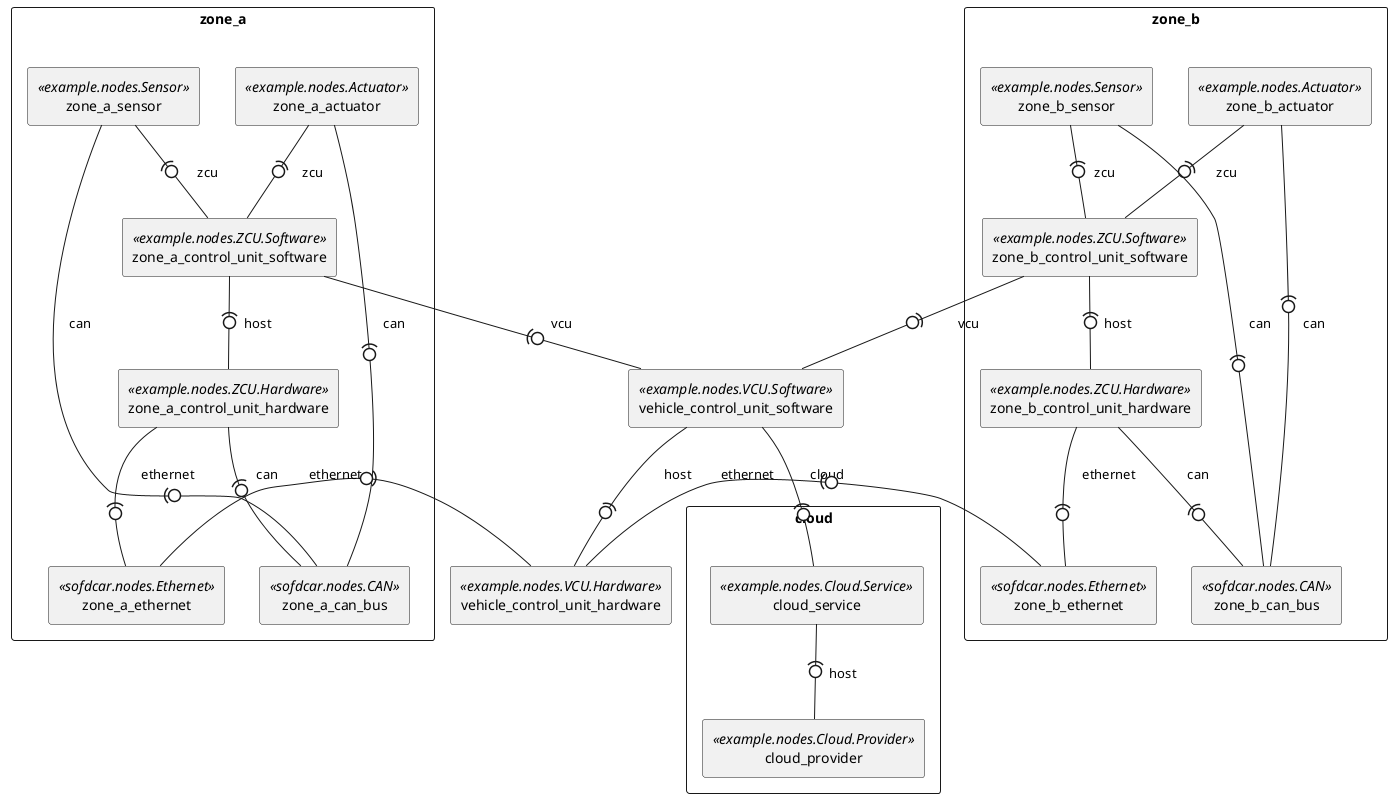 @startuml
skinparam componentStyle rectangle

rectangle "cloud" {
    [cloud_service] <<example.nodes.Cloud.Service>>
    [cloud_provider] <<example.nodes.Cloud.Provider>>
    cloud_service -(0- cloud_provider : "  host"
}

[vehicle_control_unit_software] <<example.nodes.VCU.Software>>
[vehicle_control_unit_hardware] <<example.nodes.VCU.Hardware>>

rectangle "zone_a" {
    [zone_a_control_unit_software] <<example.nodes.ZCU.Software>>
    [zone_a_control_unit_hardware] <<example.nodes.ZCU.Hardware>>
    [zone_a_ethernet] <<sofdcar.nodes.Ethernet>>
    [zone_a_can_bus] <<sofdcar.nodes.CAN>>
    [zone_a_actuator] <<example.nodes.Actuator>>
    [zone_a_sensor] <<example.nodes.Sensor>>

    zone_a_control_unit_software -(0- zone_a_control_unit_hardware : "  host"
    zone_a_control_unit_software -(0- vehicle_control_unit_software : "  vcu"
    zone_a_control_unit_hardware -(0- zone_a_ethernet : "  ethernet"
    zone_a_control_unit_hardware -(0- zone_a_can_bus : "  can"
    zone_a_actuator -(0- zone_a_can_bus : "  can"
    zone_a_actuator -(0- zone_a_control_unit_software : "  zcu"
    zone_a_sensor -(0- zone_a_can_bus : "  can"
    zone_a_sensor -(0- zone_a_control_unit_software : "  zcu"
}

rectangle "zone_b" {
    [zone_b_control_unit_software] <<example.nodes.ZCU.Software>>
    [zone_b_control_unit_hardware] <<example.nodes.ZCU.Hardware>>
    [zone_b_ethernet] <<sofdcar.nodes.Ethernet>>
    [zone_b_can_bus] <<sofdcar.nodes.CAN>>
    [zone_b_actuator] <<example.nodes.Actuator>>
    [zone_b_sensor] <<example.nodes.Sensor>>

    zone_b_control_unit_software -(0- zone_b_control_unit_hardware : "  host"
    zone_b_control_unit_software -(0- vehicle_control_unit_software : "  vcu"
    zone_b_control_unit_hardware -(0- zone_b_ethernet : "  ethernet"
    zone_b_control_unit_hardware -(0- zone_b_can_bus : "  can"
    zone_b_actuator -(0- zone_b_can_bus : "  can"
    zone_b_actuator -(0- zone_b_control_unit_software : "  zcu"
    zone_b_sensor -(0- zone_b_can_bus : "  can"
    zone_b_sensor -(0- zone_b_control_unit_software : "  zcu"
}


vehicle_control_unit_software -(0- vehicle_control_unit_hardware : "  host"
vehicle_control_unit_software -(0- cloud_service : "  cloud"

vehicle_control_unit_hardware -(0- zone_a_ethernet : "  ethernet"
vehicle_control_unit_hardware -(0- zone_b_ethernet : "  ethernet"

@enduml
